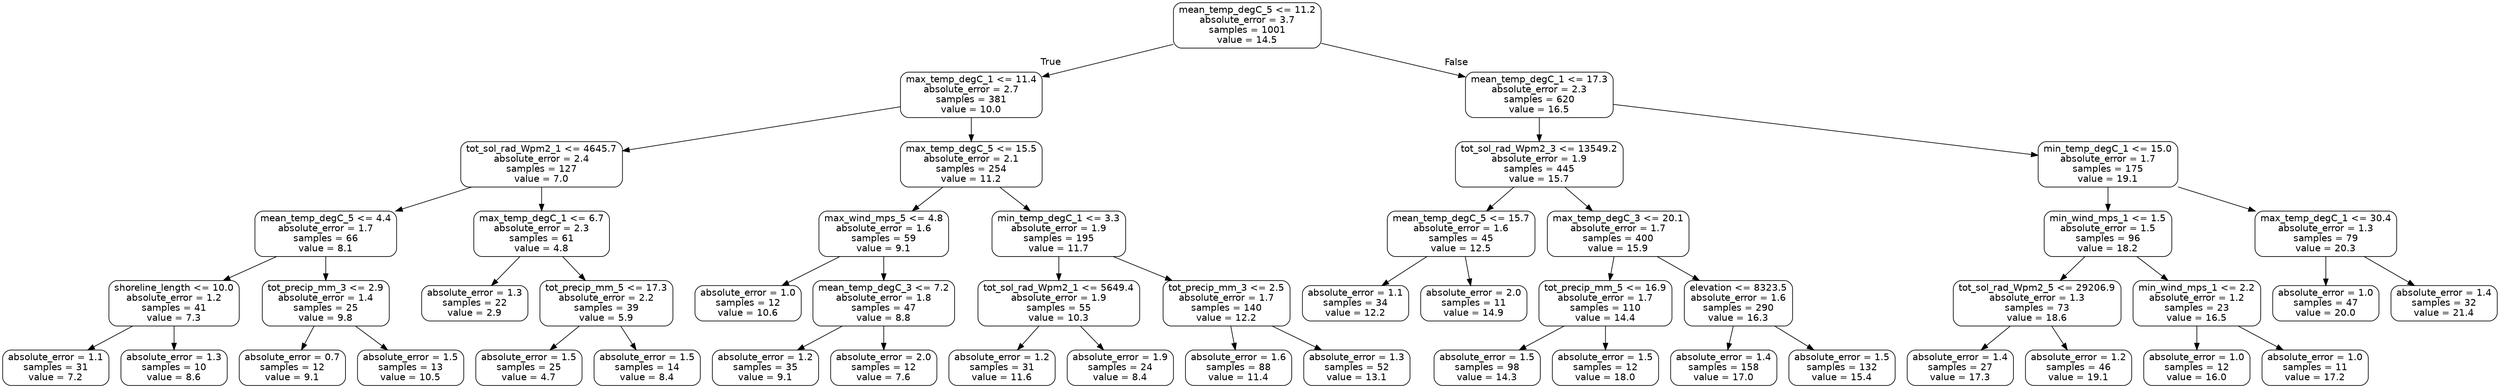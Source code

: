 digraph Tree {
node [shape=box, style="rounded", color="black", fontname="helvetica"] ;
edge [fontname="helvetica"] ;
0 [label="mean_temp_degC_5 <= 11.2\nabsolute_error = 3.7\nsamples = 1001\nvalue = 14.5"] ;
1 [label="max_temp_degC_1 <= 11.4\nabsolute_error = 2.7\nsamples = 381\nvalue = 10.0"] ;
0 -> 1 [labeldistance=2.5, labelangle=45, headlabel="True"] ;
2 [label="tot_sol_rad_Wpm2_1 <= 4645.7\nabsolute_error = 2.4\nsamples = 127\nvalue = 7.0"] ;
1 -> 2 ;
3 [label="mean_temp_degC_5 <= 4.4\nabsolute_error = 1.7\nsamples = 66\nvalue = 8.1"] ;
2 -> 3 ;
4 [label="shoreline_length <= 10.0\nabsolute_error = 1.2\nsamples = 41\nvalue = 7.3"] ;
3 -> 4 ;
5 [label="absolute_error = 1.1\nsamples = 31\nvalue = 7.2"] ;
4 -> 5 ;
6 [label="absolute_error = 1.3\nsamples = 10\nvalue = 8.6"] ;
4 -> 6 ;
7 [label="tot_precip_mm_3 <= 2.9\nabsolute_error = 1.4\nsamples = 25\nvalue = 9.8"] ;
3 -> 7 ;
8 [label="absolute_error = 0.7\nsamples = 12\nvalue = 9.1"] ;
7 -> 8 ;
9 [label="absolute_error = 1.5\nsamples = 13\nvalue = 10.5"] ;
7 -> 9 ;
10 [label="max_temp_degC_1 <= 6.7\nabsolute_error = 2.3\nsamples = 61\nvalue = 4.8"] ;
2 -> 10 ;
11 [label="absolute_error = 1.3\nsamples = 22\nvalue = 2.9"] ;
10 -> 11 ;
12 [label="tot_precip_mm_5 <= 17.3\nabsolute_error = 2.2\nsamples = 39\nvalue = 5.9"] ;
10 -> 12 ;
13 [label="absolute_error = 1.5\nsamples = 25\nvalue = 4.7"] ;
12 -> 13 ;
14 [label="absolute_error = 1.5\nsamples = 14\nvalue = 8.4"] ;
12 -> 14 ;
15 [label="max_temp_degC_5 <= 15.5\nabsolute_error = 2.1\nsamples = 254\nvalue = 11.2"] ;
1 -> 15 ;
16 [label="max_wind_mps_5 <= 4.8\nabsolute_error = 1.6\nsamples = 59\nvalue = 9.1"] ;
15 -> 16 ;
17 [label="absolute_error = 1.0\nsamples = 12\nvalue = 10.6"] ;
16 -> 17 ;
18 [label="mean_temp_degC_3 <= 7.2\nabsolute_error = 1.8\nsamples = 47\nvalue = 8.8"] ;
16 -> 18 ;
19 [label="absolute_error = 1.2\nsamples = 35\nvalue = 9.1"] ;
18 -> 19 ;
20 [label="absolute_error = 2.0\nsamples = 12\nvalue = 7.6"] ;
18 -> 20 ;
21 [label="min_temp_degC_1 <= 3.3\nabsolute_error = 1.9\nsamples = 195\nvalue = 11.7"] ;
15 -> 21 ;
22 [label="tot_sol_rad_Wpm2_1 <= 5649.4\nabsolute_error = 1.9\nsamples = 55\nvalue = 10.3"] ;
21 -> 22 ;
23 [label="absolute_error = 1.2\nsamples = 31\nvalue = 11.6"] ;
22 -> 23 ;
24 [label="absolute_error = 1.9\nsamples = 24\nvalue = 8.4"] ;
22 -> 24 ;
25 [label="tot_precip_mm_3 <= 2.5\nabsolute_error = 1.7\nsamples = 140\nvalue = 12.2"] ;
21 -> 25 ;
26 [label="absolute_error = 1.6\nsamples = 88\nvalue = 11.4"] ;
25 -> 26 ;
27 [label="absolute_error = 1.3\nsamples = 52\nvalue = 13.1"] ;
25 -> 27 ;
28 [label="mean_temp_degC_1 <= 17.3\nabsolute_error = 2.3\nsamples = 620\nvalue = 16.5"] ;
0 -> 28 [labeldistance=2.5, labelangle=-45, headlabel="False"] ;
29 [label="tot_sol_rad_Wpm2_3 <= 13549.2\nabsolute_error = 1.9\nsamples = 445\nvalue = 15.7"] ;
28 -> 29 ;
30 [label="mean_temp_degC_5 <= 15.7\nabsolute_error = 1.6\nsamples = 45\nvalue = 12.5"] ;
29 -> 30 ;
31 [label="absolute_error = 1.1\nsamples = 34\nvalue = 12.2"] ;
30 -> 31 ;
32 [label="absolute_error = 2.0\nsamples = 11\nvalue = 14.9"] ;
30 -> 32 ;
33 [label="max_temp_degC_3 <= 20.1\nabsolute_error = 1.7\nsamples = 400\nvalue = 15.9"] ;
29 -> 33 ;
34 [label="tot_precip_mm_5 <= 16.9\nabsolute_error = 1.7\nsamples = 110\nvalue = 14.4"] ;
33 -> 34 ;
35 [label="absolute_error = 1.5\nsamples = 98\nvalue = 14.3"] ;
34 -> 35 ;
36 [label="absolute_error = 1.5\nsamples = 12\nvalue = 18.0"] ;
34 -> 36 ;
37 [label="elevation <= 8323.5\nabsolute_error = 1.6\nsamples = 290\nvalue = 16.3"] ;
33 -> 37 ;
38 [label="absolute_error = 1.4\nsamples = 158\nvalue = 17.0"] ;
37 -> 38 ;
39 [label="absolute_error = 1.5\nsamples = 132\nvalue = 15.4"] ;
37 -> 39 ;
40 [label="min_temp_degC_1 <= 15.0\nabsolute_error = 1.7\nsamples = 175\nvalue = 19.1"] ;
28 -> 40 ;
41 [label="min_wind_mps_1 <= 1.5\nabsolute_error = 1.5\nsamples = 96\nvalue = 18.2"] ;
40 -> 41 ;
42 [label="tot_sol_rad_Wpm2_5 <= 29206.9\nabsolute_error = 1.3\nsamples = 73\nvalue = 18.6"] ;
41 -> 42 ;
43 [label="absolute_error = 1.4\nsamples = 27\nvalue = 17.3"] ;
42 -> 43 ;
44 [label="absolute_error = 1.2\nsamples = 46\nvalue = 19.1"] ;
42 -> 44 ;
45 [label="min_wind_mps_1 <= 2.2\nabsolute_error = 1.2\nsamples = 23\nvalue = 16.5"] ;
41 -> 45 ;
46 [label="absolute_error = 1.0\nsamples = 12\nvalue = 16.0"] ;
45 -> 46 ;
47 [label="absolute_error = 1.0\nsamples = 11\nvalue = 17.2"] ;
45 -> 47 ;
48 [label="max_temp_degC_1 <= 30.4\nabsolute_error = 1.3\nsamples = 79\nvalue = 20.3"] ;
40 -> 48 ;
49 [label="absolute_error = 1.0\nsamples = 47\nvalue = 20.0"] ;
48 -> 49 ;
50 [label="absolute_error = 1.4\nsamples = 32\nvalue = 21.4"] ;
48 -> 50 ;
}